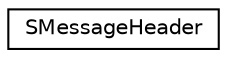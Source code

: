 digraph "Graphical Class Hierarchy"
{
 // LATEX_PDF_SIZE
  edge [fontname="Helvetica",fontsize="10",labelfontname="Helvetica",labelfontsize="10"];
  node [fontname="Helvetica",fontsize="10",shape=record];
  rankdir="LR";
  Node0 [label="SMessageHeader",height=0.2,width=0.4,color="black", fillcolor="white", style="filled",URL="$structSMessageHeader.html",tooltip=" "];
}
